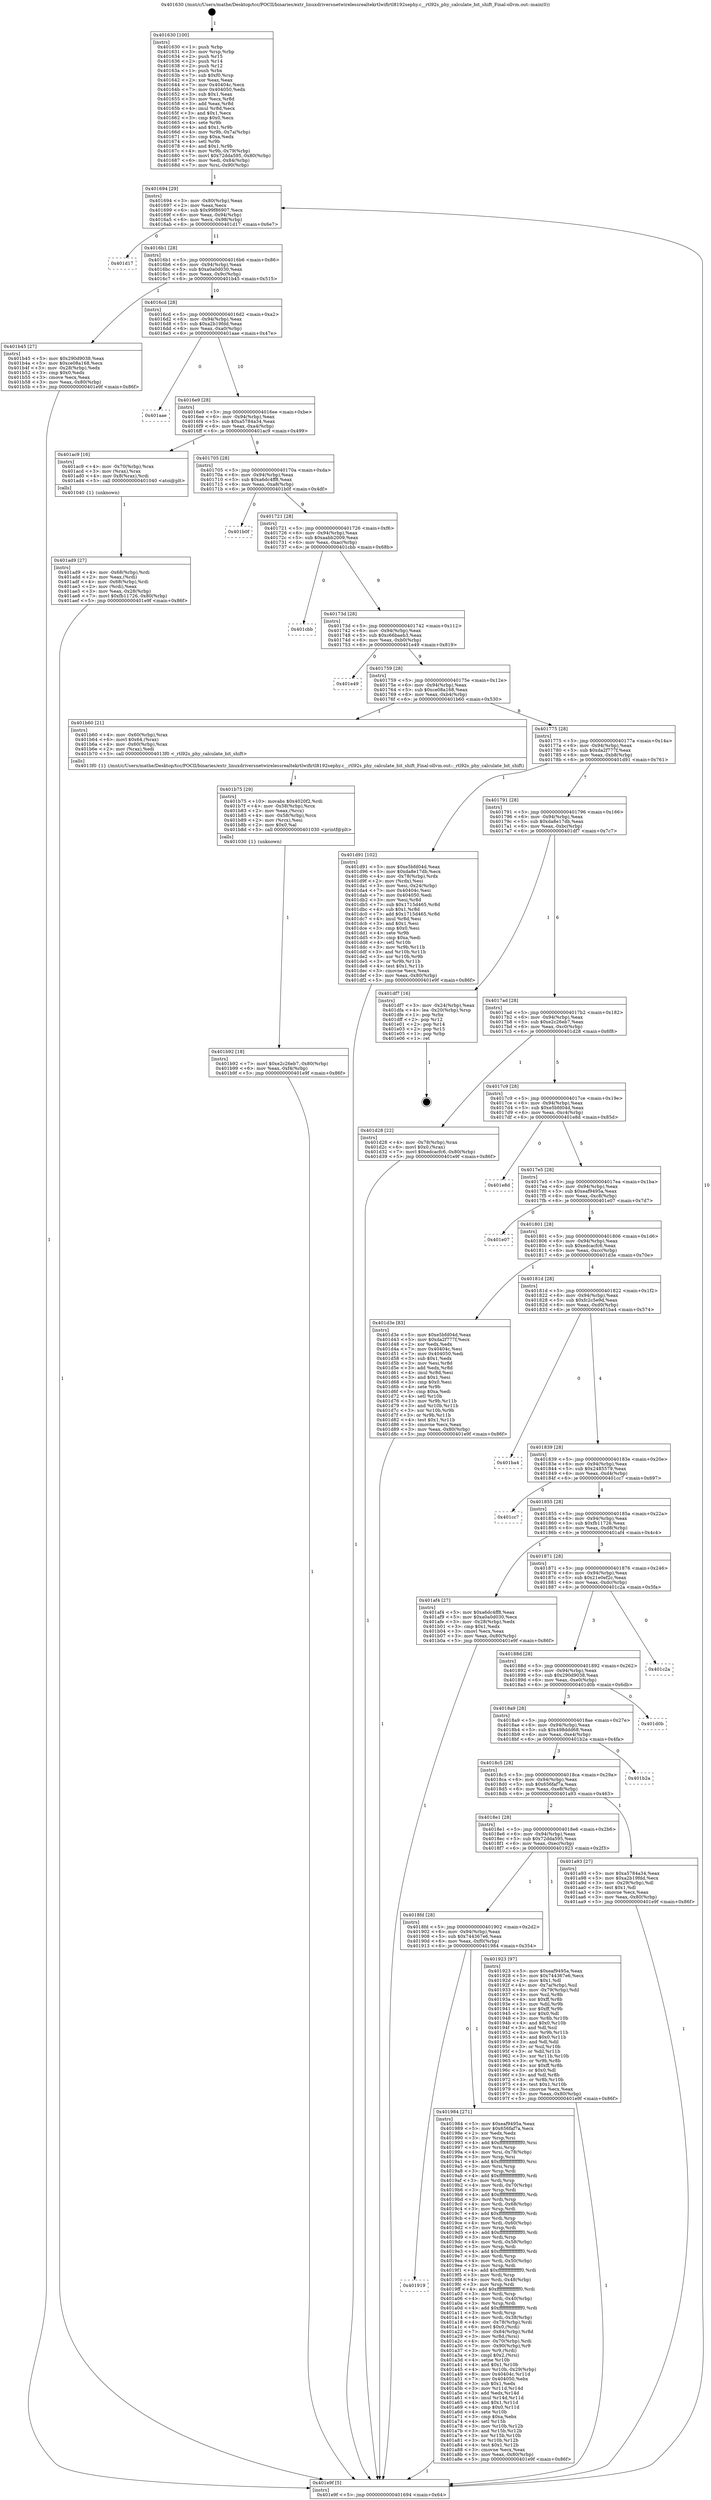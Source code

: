digraph "0x401630" {
  label = "0x401630 (/mnt/c/Users/mathe/Desktop/tcc/POCII/binaries/extr_linuxdriversnetwirelessrealtekrtlwifirtl8192sephy.c__rtl92s_phy_calculate_bit_shift_Final-ollvm.out::main(0))"
  labelloc = "t"
  node[shape=record]

  Entry [label="",width=0.3,height=0.3,shape=circle,fillcolor=black,style=filled]
  "0x401694" [label="{
     0x401694 [29]\l
     | [instrs]\l
     &nbsp;&nbsp;0x401694 \<+3\>: mov -0x80(%rbp),%eax\l
     &nbsp;&nbsp;0x401697 \<+2\>: mov %eax,%ecx\l
     &nbsp;&nbsp;0x401699 \<+6\>: sub $0x99f86907,%ecx\l
     &nbsp;&nbsp;0x40169f \<+6\>: mov %eax,-0x94(%rbp)\l
     &nbsp;&nbsp;0x4016a5 \<+6\>: mov %ecx,-0x98(%rbp)\l
     &nbsp;&nbsp;0x4016ab \<+6\>: je 0000000000401d17 \<main+0x6e7\>\l
  }"]
  "0x401d17" [label="{
     0x401d17\l
  }", style=dashed]
  "0x4016b1" [label="{
     0x4016b1 [28]\l
     | [instrs]\l
     &nbsp;&nbsp;0x4016b1 \<+5\>: jmp 00000000004016b6 \<main+0x86\>\l
     &nbsp;&nbsp;0x4016b6 \<+6\>: mov -0x94(%rbp),%eax\l
     &nbsp;&nbsp;0x4016bc \<+5\>: sub $0xa0a0d030,%eax\l
     &nbsp;&nbsp;0x4016c1 \<+6\>: mov %eax,-0x9c(%rbp)\l
     &nbsp;&nbsp;0x4016c7 \<+6\>: je 0000000000401b45 \<main+0x515\>\l
  }"]
  Exit [label="",width=0.3,height=0.3,shape=circle,fillcolor=black,style=filled,peripheries=2]
  "0x401b45" [label="{
     0x401b45 [27]\l
     | [instrs]\l
     &nbsp;&nbsp;0x401b45 \<+5\>: mov $0x290d9038,%eax\l
     &nbsp;&nbsp;0x401b4a \<+5\>: mov $0xce08a168,%ecx\l
     &nbsp;&nbsp;0x401b4f \<+3\>: mov -0x28(%rbp),%edx\l
     &nbsp;&nbsp;0x401b52 \<+3\>: cmp $0x0,%edx\l
     &nbsp;&nbsp;0x401b55 \<+3\>: cmove %ecx,%eax\l
     &nbsp;&nbsp;0x401b58 \<+3\>: mov %eax,-0x80(%rbp)\l
     &nbsp;&nbsp;0x401b5b \<+5\>: jmp 0000000000401e9f \<main+0x86f\>\l
  }"]
  "0x4016cd" [label="{
     0x4016cd [28]\l
     | [instrs]\l
     &nbsp;&nbsp;0x4016cd \<+5\>: jmp 00000000004016d2 \<main+0xa2\>\l
     &nbsp;&nbsp;0x4016d2 \<+6\>: mov -0x94(%rbp),%eax\l
     &nbsp;&nbsp;0x4016d8 \<+5\>: sub $0xa2b19fdd,%eax\l
     &nbsp;&nbsp;0x4016dd \<+6\>: mov %eax,-0xa0(%rbp)\l
     &nbsp;&nbsp;0x4016e3 \<+6\>: je 0000000000401aae \<main+0x47e\>\l
  }"]
  "0x401b92" [label="{
     0x401b92 [18]\l
     | [instrs]\l
     &nbsp;&nbsp;0x401b92 \<+7\>: movl $0xe2c26eb7,-0x80(%rbp)\l
     &nbsp;&nbsp;0x401b99 \<+6\>: mov %eax,-0xf4(%rbp)\l
     &nbsp;&nbsp;0x401b9f \<+5\>: jmp 0000000000401e9f \<main+0x86f\>\l
  }"]
  "0x401aae" [label="{
     0x401aae\l
  }", style=dashed]
  "0x4016e9" [label="{
     0x4016e9 [28]\l
     | [instrs]\l
     &nbsp;&nbsp;0x4016e9 \<+5\>: jmp 00000000004016ee \<main+0xbe\>\l
     &nbsp;&nbsp;0x4016ee \<+6\>: mov -0x94(%rbp),%eax\l
     &nbsp;&nbsp;0x4016f4 \<+5\>: sub $0xa5784a34,%eax\l
     &nbsp;&nbsp;0x4016f9 \<+6\>: mov %eax,-0xa4(%rbp)\l
     &nbsp;&nbsp;0x4016ff \<+6\>: je 0000000000401ac9 \<main+0x499\>\l
  }"]
  "0x401b75" [label="{
     0x401b75 [29]\l
     | [instrs]\l
     &nbsp;&nbsp;0x401b75 \<+10\>: movabs $0x4020f2,%rdi\l
     &nbsp;&nbsp;0x401b7f \<+4\>: mov -0x58(%rbp),%rcx\l
     &nbsp;&nbsp;0x401b83 \<+2\>: mov %eax,(%rcx)\l
     &nbsp;&nbsp;0x401b85 \<+4\>: mov -0x58(%rbp),%rcx\l
     &nbsp;&nbsp;0x401b89 \<+2\>: mov (%rcx),%esi\l
     &nbsp;&nbsp;0x401b8b \<+2\>: mov $0x0,%al\l
     &nbsp;&nbsp;0x401b8d \<+5\>: call 0000000000401030 \<printf@plt\>\l
     | [calls]\l
     &nbsp;&nbsp;0x401030 \{1\} (unknown)\l
  }"]
  "0x401ac9" [label="{
     0x401ac9 [16]\l
     | [instrs]\l
     &nbsp;&nbsp;0x401ac9 \<+4\>: mov -0x70(%rbp),%rax\l
     &nbsp;&nbsp;0x401acd \<+3\>: mov (%rax),%rax\l
     &nbsp;&nbsp;0x401ad0 \<+4\>: mov 0x8(%rax),%rdi\l
     &nbsp;&nbsp;0x401ad4 \<+5\>: call 0000000000401040 \<atoi@plt\>\l
     | [calls]\l
     &nbsp;&nbsp;0x401040 \{1\} (unknown)\l
  }"]
  "0x401705" [label="{
     0x401705 [28]\l
     | [instrs]\l
     &nbsp;&nbsp;0x401705 \<+5\>: jmp 000000000040170a \<main+0xda\>\l
     &nbsp;&nbsp;0x40170a \<+6\>: mov -0x94(%rbp),%eax\l
     &nbsp;&nbsp;0x401710 \<+5\>: sub $0xa6dc4ff8,%eax\l
     &nbsp;&nbsp;0x401715 \<+6\>: mov %eax,-0xa8(%rbp)\l
     &nbsp;&nbsp;0x40171b \<+6\>: je 0000000000401b0f \<main+0x4df\>\l
  }"]
  "0x401ad9" [label="{
     0x401ad9 [27]\l
     | [instrs]\l
     &nbsp;&nbsp;0x401ad9 \<+4\>: mov -0x68(%rbp),%rdi\l
     &nbsp;&nbsp;0x401add \<+2\>: mov %eax,(%rdi)\l
     &nbsp;&nbsp;0x401adf \<+4\>: mov -0x68(%rbp),%rdi\l
     &nbsp;&nbsp;0x401ae3 \<+2\>: mov (%rdi),%eax\l
     &nbsp;&nbsp;0x401ae5 \<+3\>: mov %eax,-0x28(%rbp)\l
     &nbsp;&nbsp;0x401ae8 \<+7\>: movl $0xfb11726,-0x80(%rbp)\l
     &nbsp;&nbsp;0x401aef \<+5\>: jmp 0000000000401e9f \<main+0x86f\>\l
  }"]
  "0x401b0f" [label="{
     0x401b0f\l
  }", style=dashed]
  "0x401721" [label="{
     0x401721 [28]\l
     | [instrs]\l
     &nbsp;&nbsp;0x401721 \<+5\>: jmp 0000000000401726 \<main+0xf6\>\l
     &nbsp;&nbsp;0x401726 \<+6\>: mov -0x94(%rbp),%eax\l
     &nbsp;&nbsp;0x40172c \<+5\>: sub $0xaabb2009,%eax\l
     &nbsp;&nbsp;0x401731 \<+6\>: mov %eax,-0xac(%rbp)\l
     &nbsp;&nbsp;0x401737 \<+6\>: je 0000000000401cbb \<main+0x68b\>\l
  }"]
  "0x401919" [label="{
     0x401919\l
  }", style=dashed]
  "0x401cbb" [label="{
     0x401cbb\l
  }", style=dashed]
  "0x40173d" [label="{
     0x40173d [28]\l
     | [instrs]\l
     &nbsp;&nbsp;0x40173d \<+5\>: jmp 0000000000401742 \<main+0x112\>\l
     &nbsp;&nbsp;0x401742 \<+6\>: mov -0x94(%rbp),%eax\l
     &nbsp;&nbsp;0x401748 \<+5\>: sub $0xc66baeb3,%eax\l
     &nbsp;&nbsp;0x40174d \<+6\>: mov %eax,-0xb0(%rbp)\l
     &nbsp;&nbsp;0x401753 \<+6\>: je 0000000000401e49 \<main+0x819\>\l
  }"]
  "0x401984" [label="{
     0x401984 [271]\l
     | [instrs]\l
     &nbsp;&nbsp;0x401984 \<+5\>: mov $0xeaf9495a,%eax\l
     &nbsp;&nbsp;0x401989 \<+5\>: mov $0x656faf7a,%ecx\l
     &nbsp;&nbsp;0x40198e \<+2\>: xor %edx,%edx\l
     &nbsp;&nbsp;0x401990 \<+3\>: mov %rsp,%rsi\l
     &nbsp;&nbsp;0x401993 \<+4\>: add $0xfffffffffffffff0,%rsi\l
     &nbsp;&nbsp;0x401997 \<+3\>: mov %rsi,%rsp\l
     &nbsp;&nbsp;0x40199a \<+4\>: mov %rsi,-0x78(%rbp)\l
     &nbsp;&nbsp;0x40199e \<+3\>: mov %rsp,%rsi\l
     &nbsp;&nbsp;0x4019a1 \<+4\>: add $0xfffffffffffffff0,%rsi\l
     &nbsp;&nbsp;0x4019a5 \<+3\>: mov %rsi,%rsp\l
     &nbsp;&nbsp;0x4019a8 \<+3\>: mov %rsp,%rdi\l
     &nbsp;&nbsp;0x4019ab \<+4\>: add $0xfffffffffffffff0,%rdi\l
     &nbsp;&nbsp;0x4019af \<+3\>: mov %rdi,%rsp\l
     &nbsp;&nbsp;0x4019b2 \<+4\>: mov %rdi,-0x70(%rbp)\l
     &nbsp;&nbsp;0x4019b6 \<+3\>: mov %rsp,%rdi\l
     &nbsp;&nbsp;0x4019b9 \<+4\>: add $0xfffffffffffffff0,%rdi\l
     &nbsp;&nbsp;0x4019bd \<+3\>: mov %rdi,%rsp\l
     &nbsp;&nbsp;0x4019c0 \<+4\>: mov %rdi,-0x68(%rbp)\l
     &nbsp;&nbsp;0x4019c4 \<+3\>: mov %rsp,%rdi\l
     &nbsp;&nbsp;0x4019c7 \<+4\>: add $0xfffffffffffffff0,%rdi\l
     &nbsp;&nbsp;0x4019cb \<+3\>: mov %rdi,%rsp\l
     &nbsp;&nbsp;0x4019ce \<+4\>: mov %rdi,-0x60(%rbp)\l
     &nbsp;&nbsp;0x4019d2 \<+3\>: mov %rsp,%rdi\l
     &nbsp;&nbsp;0x4019d5 \<+4\>: add $0xfffffffffffffff0,%rdi\l
     &nbsp;&nbsp;0x4019d9 \<+3\>: mov %rdi,%rsp\l
     &nbsp;&nbsp;0x4019dc \<+4\>: mov %rdi,-0x58(%rbp)\l
     &nbsp;&nbsp;0x4019e0 \<+3\>: mov %rsp,%rdi\l
     &nbsp;&nbsp;0x4019e3 \<+4\>: add $0xfffffffffffffff0,%rdi\l
     &nbsp;&nbsp;0x4019e7 \<+3\>: mov %rdi,%rsp\l
     &nbsp;&nbsp;0x4019ea \<+4\>: mov %rdi,-0x50(%rbp)\l
     &nbsp;&nbsp;0x4019ee \<+3\>: mov %rsp,%rdi\l
     &nbsp;&nbsp;0x4019f1 \<+4\>: add $0xfffffffffffffff0,%rdi\l
     &nbsp;&nbsp;0x4019f5 \<+3\>: mov %rdi,%rsp\l
     &nbsp;&nbsp;0x4019f8 \<+4\>: mov %rdi,-0x48(%rbp)\l
     &nbsp;&nbsp;0x4019fc \<+3\>: mov %rsp,%rdi\l
     &nbsp;&nbsp;0x4019ff \<+4\>: add $0xfffffffffffffff0,%rdi\l
     &nbsp;&nbsp;0x401a03 \<+3\>: mov %rdi,%rsp\l
     &nbsp;&nbsp;0x401a06 \<+4\>: mov %rdi,-0x40(%rbp)\l
     &nbsp;&nbsp;0x401a0a \<+3\>: mov %rsp,%rdi\l
     &nbsp;&nbsp;0x401a0d \<+4\>: add $0xfffffffffffffff0,%rdi\l
     &nbsp;&nbsp;0x401a11 \<+3\>: mov %rdi,%rsp\l
     &nbsp;&nbsp;0x401a14 \<+4\>: mov %rdi,-0x38(%rbp)\l
     &nbsp;&nbsp;0x401a18 \<+4\>: mov -0x78(%rbp),%rdi\l
     &nbsp;&nbsp;0x401a1c \<+6\>: movl $0x0,(%rdi)\l
     &nbsp;&nbsp;0x401a22 \<+7\>: mov -0x84(%rbp),%r8d\l
     &nbsp;&nbsp;0x401a29 \<+3\>: mov %r8d,(%rsi)\l
     &nbsp;&nbsp;0x401a2c \<+4\>: mov -0x70(%rbp),%rdi\l
     &nbsp;&nbsp;0x401a30 \<+7\>: mov -0x90(%rbp),%r9\l
     &nbsp;&nbsp;0x401a37 \<+3\>: mov %r9,(%rdi)\l
     &nbsp;&nbsp;0x401a3a \<+3\>: cmpl $0x2,(%rsi)\l
     &nbsp;&nbsp;0x401a3d \<+4\>: setne %r10b\l
     &nbsp;&nbsp;0x401a41 \<+4\>: and $0x1,%r10b\l
     &nbsp;&nbsp;0x401a45 \<+4\>: mov %r10b,-0x29(%rbp)\l
     &nbsp;&nbsp;0x401a49 \<+8\>: mov 0x40404c,%r11d\l
     &nbsp;&nbsp;0x401a51 \<+7\>: mov 0x404050,%ebx\l
     &nbsp;&nbsp;0x401a58 \<+3\>: sub $0x1,%edx\l
     &nbsp;&nbsp;0x401a5b \<+3\>: mov %r11d,%r14d\l
     &nbsp;&nbsp;0x401a5e \<+3\>: add %edx,%r14d\l
     &nbsp;&nbsp;0x401a61 \<+4\>: imul %r14d,%r11d\l
     &nbsp;&nbsp;0x401a65 \<+4\>: and $0x1,%r11d\l
     &nbsp;&nbsp;0x401a69 \<+4\>: cmp $0x0,%r11d\l
     &nbsp;&nbsp;0x401a6d \<+4\>: sete %r10b\l
     &nbsp;&nbsp;0x401a71 \<+3\>: cmp $0xa,%ebx\l
     &nbsp;&nbsp;0x401a74 \<+4\>: setl %r15b\l
     &nbsp;&nbsp;0x401a78 \<+3\>: mov %r10b,%r12b\l
     &nbsp;&nbsp;0x401a7b \<+3\>: and %r15b,%r12b\l
     &nbsp;&nbsp;0x401a7e \<+3\>: xor %r15b,%r10b\l
     &nbsp;&nbsp;0x401a81 \<+3\>: or %r10b,%r12b\l
     &nbsp;&nbsp;0x401a84 \<+4\>: test $0x1,%r12b\l
     &nbsp;&nbsp;0x401a88 \<+3\>: cmovne %ecx,%eax\l
     &nbsp;&nbsp;0x401a8b \<+3\>: mov %eax,-0x80(%rbp)\l
     &nbsp;&nbsp;0x401a8e \<+5\>: jmp 0000000000401e9f \<main+0x86f\>\l
  }"]
  "0x401e49" [label="{
     0x401e49\l
  }", style=dashed]
  "0x401759" [label="{
     0x401759 [28]\l
     | [instrs]\l
     &nbsp;&nbsp;0x401759 \<+5\>: jmp 000000000040175e \<main+0x12e\>\l
     &nbsp;&nbsp;0x40175e \<+6\>: mov -0x94(%rbp),%eax\l
     &nbsp;&nbsp;0x401764 \<+5\>: sub $0xce08a168,%eax\l
     &nbsp;&nbsp;0x401769 \<+6\>: mov %eax,-0xb4(%rbp)\l
     &nbsp;&nbsp;0x40176f \<+6\>: je 0000000000401b60 \<main+0x530\>\l
  }"]
  "0x401630" [label="{
     0x401630 [100]\l
     | [instrs]\l
     &nbsp;&nbsp;0x401630 \<+1\>: push %rbp\l
     &nbsp;&nbsp;0x401631 \<+3\>: mov %rsp,%rbp\l
     &nbsp;&nbsp;0x401634 \<+2\>: push %r15\l
     &nbsp;&nbsp;0x401636 \<+2\>: push %r14\l
     &nbsp;&nbsp;0x401638 \<+2\>: push %r12\l
     &nbsp;&nbsp;0x40163a \<+1\>: push %rbx\l
     &nbsp;&nbsp;0x40163b \<+7\>: sub $0xf0,%rsp\l
     &nbsp;&nbsp;0x401642 \<+2\>: xor %eax,%eax\l
     &nbsp;&nbsp;0x401644 \<+7\>: mov 0x40404c,%ecx\l
     &nbsp;&nbsp;0x40164b \<+7\>: mov 0x404050,%edx\l
     &nbsp;&nbsp;0x401652 \<+3\>: sub $0x1,%eax\l
     &nbsp;&nbsp;0x401655 \<+3\>: mov %ecx,%r8d\l
     &nbsp;&nbsp;0x401658 \<+3\>: add %eax,%r8d\l
     &nbsp;&nbsp;0x40165b \<+4\>: imul %r8d,%ecx\l
     &nbsp;&nbsp;0x40165f \<+3\>: and $0x1,%ecx\l
     &nbsp;&nbsp;0x401662 \<+3\>: cmp $0x0,%ecx\l
     &nbsp;&nbsp;0x401665 \<+4\>: sete %r9b\l
     &nbsp;&nbsp;0x401669 \<+4\>: and $0x1,%r9b\l
     &nbsp;&nbsp;0x40166d \<+4\>: mov %r9b,-0x7a(%rbp)\l
     &nbsp;&nbsp;0x401671 \<+3\>: cmp $0xa,%edx\l
     &nbsp;&nbsp;0x401674 \<+4\>: setl %r9b\l
     &nbsp;&nbsp;0x401678 \<+4\>: and $0x1,%r9b\l
     &nbsp;&nbsp;0x40167c \<+4\>: mov %r9b,-0x79(%rbp)\l
     &nbsp;&nbsp;0x401680 \<+7\>: movl $0x72dda595,-0x80(%rbp)\l
     &nbsp;&nbsp;0x401687 \<+6\>: mov %edi,-0x84(%rbp)\l
     &nbsp;&nbsp;0x40168d \<+7\>: mov %rsi,-0x90(%rbp)\l
  }"]
  "0x401b60" [label="{
     0x401b60 [21]\l
     | [instrs]\l
     &nbsp;&nbsp;0x401b60 \<+4\>: mov -0x60(%rbp),%rax\l
     &nbsp;&nbsp;0x401b64 \<+6\>: movl $0x64,(%rax)\l
     &nbsp;&nbsp;0x401b6a \<+4\>: mov -0x60(%rbp),%rax\l
     &nbsp;&nbsp;0x401b6e \<+2\>: mov (%rax),%edi\l
     &nbsp;&nbsp;0x401b70 \<+5\>: call 00000000004013f0 \<_rtl92s_phy_calculate_bit_shift\>\l
     | [calls]\l
     &nbsp;&nbsp;0x4013f0 \{1\} (/mnt/c/Users/mathe/Desktop/tcc/POCII/binaries/extr_linuxdriversnetwirelessrealtekrtlwifirtl8192sephy.c__rtl92s_phy_calculate_bit_shift_Final-ollvm.out::_rtl92s_phy_calculate_bit_shift)\l
  }"]
  "0x401775" [label="{
     0x401775 [28]\l
     | [instrs]\l
     &nbsp;&nbsp;0x401775 \<+5\>: jmp 000000000040177a \<main+0x14a\>\l
     &nbsp;&nbsp;0x40177a \<+6\>: mov -0x94(%rbp),%eax\l
     &nbsp;&nbsp;0x401780 \<+5\>: sub $0xda2f777f,%eax\l
     &nbsp;&nbsp;0x401785 \<+6\>: mov %eax,-0xb8(%rbp)\l
     &nbsp;&nbsp;0x40178b \<+6\>: je 0000000000401d91 \<main+0x761\>\l
  }"]
  "0x401e9f" [label="{
     0x401e9f [5]\l
     | [instrs]\l
     &nbsp;&nbsp;0x401e9f \<+5\>: jmp 0000000000401694 \<main+0x64\>\l
  }"]
  "0x401d91" [label="{
     0x401d91 [102]\l
     | [instrs]\l
     &nbsp;&nbsp;0x401d91 \<+5\>: mov $0xe5bfd04d,%eax\l
     &nbsp;&nbsp;0x401d96 \<+5\>: mov $0xda8e17db,%ecx\l
     &nbsp;&nbsp;0x401d9b \<+4\>: mov -0x78(%rbp),%rdx\l
     &nbsp;&nbsp;0x401d9f \<+2\>: mov (%rdx),%esi\l
     &nbsp;&nbsp;0x401da1 \<+3\>: mov %esi,-0x24(%rbp)\l
     &nbsp;&nbsp;0x401da4 \<+7\>: mov 0x40404c,%esi\l
     &nbsp;&nbsp;0x401dab \<+7\>: mov 0x404050,%edi\l
     &nbsp;&nbsp;0x401db2 \<+3\>: mov %esi,%r8d\l
     &nbsp;&nbsp;0x401db5 \<+7\>: sub $0x1715d465,%r8d\l
     &nbsp;&nbsp;0x401dbc \<+4\>: sub $0x1,%r8d\l
     &nbsp;&nbsp;0x401dc0 \<+7\>: add $0x1715d465,%r8d\l
     &nbsp;&nbsp;0x401dc7 \<+4\>: imul %r8d,%esi\l
     &nbsp;&nbsp;0x401dcb \<+3\>: and $0x1,%esi\l
     &nbsp;&nbsp;0x401dce \<+3\>: cmp $0x0,%esi\l
     &nbsp;&nbsp;0x401dd1 \<+4\>: sete %r9b\l
     &nbsp;&nbsp;0x401dd5 \<+3\>: cmp $0xa,%edi\l
     &nbsp;&nbsp;0x401dd8 \<+4\>: setl %r10b\l
     &nbsp;&nbsp;0x401ddc \<+3\>: mov %r9b,%r11b\l
     &nbsp;&nbsp;0x401ddf \<+3\>: and %r10b,%r11b\l
     &nbsp;&nbsp;0x401de2 \<+3\>: xor %r10b,%r9b\l
     &nbsp;&nbsp;0x401de5 \<+3\>: or %r9b,%r11b\l
     &nbsp;&nbsp;0x401de8 \<+4\>: test $0x1,%r11b\l
     &nbsp;&nbsp;0x401dec \<+3\>: cmovne %ecx,%eax\l
     &nbsp;&nbsp;0x401def \<+3\>: mov %eax,-0x80(%rbp)\l
     &nbsp;&nbsp;0x401df2 \<+5\>: jmp 0000000000401e9f \<main+0x86f\>\l
  }"]
  "0x401791" [label="{
     0x401791 [28]\l
     | [instrs]\l
     &nbsp;&nbsp;0x401791 \<+5\>: jmp 0000000000401796 \<main+0x166\>\l
     &nbsp;&nbsp;0x401796 \<+6\>: mov -0x94(%rbp),%eax\l
     &nbsp;&nbsp;0x40179c \<+5\>: sub $0xda8e17db,%eax\l
     &nbsp;&nbsp;0x4017a1 \<+6\>: mov %eax,-0xbc(%rbp)\l
     &nbsp;&nbsp;0x4017a7 \<+6\>: je 0000000000401df7 \<main+0x7c7\>\l
  }"]
  "0x4018fd" [label="{
     0x4018fd [28]\l
     | [instrs]\l
     &nbsp;&nbsp;0x4018fd \<+5\>: jmp 0000000000401902 \<main+0x2d2\>\l
     &nbsp;&nbsp;0x401902 \<+6\>: mov -0x94(%rbp),%eax\l
     &nbsp;&nbsp;0x401908 \<+5\>: sub $0x744367e6,%eax\l
     &nbsp;&nbsp;0x40190d \<+6\>: mov %eax,-0xf0(%rbp)\l
     &nbsp;&nbsp;0x401913 \<+6\>: je 0000000000401984 \<main+0x354\>\l
  }"]
  "0x401df7" [label="{
     0x401df7 [16]\l
     | [instrs]\l
     &nbsp;&nbsp;0x401df7 \<+3\>: mov -0x24(%rbp),%eax\l
     &nbsp;&nbsp;0x401dfa \<+4\>: lea -0x20(%rbp),%rsp\l
     &nbsp;&nbsp;0x401dfe \<+1\>: pop %rbx\l
     &nbsp;&nbsp;0x401dff \<+2\>: pop %r12\l
     &nbsp;&nbsp;0x401e01 \<+2\>: pop %r14\l
     &nbsp;&nbsp;0x401e03 \<+2\>: pop %r15\l
     &nbsp;&nbsp;0x401e05 \<+1\>: pop %rbp\l
     &nbsp;&nbsp;0x401e06 \<+1\>: ret\l
  }"]
  "0x4017ad" [label="{
     0x4017ad [28]\l
     | [instrs]\l
     &nbsp;&nbsp;0x4017ad \<+5\>: jmp 00000000004017b2 \<main+0x182\>\l
     &nbsp;&nbsp;0x4017b2 \<+6\>: mov -0x94(%rbp),%eax\l
     &nbsp;&nbsp;0x4017b8 \<+5\>: sub $0xe2c26eb7,%eax\l
     &nbsp;&nbsp;0x4017bd \<+6\>: mov %eax,-0xc0(%rbp)\l
     &nbsp;&nbsp;0x4017c3 \<+6\>: je 0000000000401d28 \<main+0x6f8\>\l
  }"]
  "0x401923" [label="{
     0x401923 [97]\l
     | [instrs]\l
     &nbsp;&nbsp;0x401923 \<+5\>: mov $0xeaf9495a,%eax\l
     &nbsp;&nbsp;0x401928 \<+5\>: mov $0x744367e6,%ecx\l
     &nbsp;&nbsp;0x40192d \<+2\>: mov $0x1,%dl\l
     &nbsp;&nbsp;0x40192f \<+4\>: mov -0x7a(%rbp),%sil\l
     &nbsp;&nbsp;0x401933 \<+4\>: mov -0x79(%rbp),%dil\l
     &nbsp;&nbsp;0x401937 \<+3\>: mov %sil,%r8b\l
     &nbsp;&nbsp;0x40193a \<+4\>: xor $0xff,%r8b\l
     &nbsp;&nbsp;0x40193e \<+3\>: mov %dil,%r9b\l
     &nbsp;&nbsp;0x401941 \<+4\>: xor $0xff,%r9b\l
     &nbsp;&nbsp;0x401945 \<+3\>: xor $0x0,%dl\l
     &nbsp;&nbsp;0x401948 \<+3\>: mov %r8b,%r10b\l
     &nbsp;&nbsp;0x40194b \<+4\>: and $0x0,%r10b\l
     &nbsp;&nbsp;0x40194f \<+3\>: and %dl,%sil\l
     &nbsp;&nbsp;0x401952 \<+3\>: mov %r9b,%r11b\l
     &nbsp;&nbsp;0x401955 \<+4\>: and $0x0,%r11b\l
     &nbsp;&nbsp;0x401959 \<+3\>: and %dl,%dil\l
     &nbsp;&nbsp;0x40195c \<+3\>: or %sil,%r10b\l
     &nbsp;&nbsp;0x40195f \<+3\>: or %dil,%r11b\l
     &nbsp;&nbsp;0x401962 \<+3\>: xor %r11b,%r10b\l
     &nbsp;&nbsp;0x401965 \<+3\>: or %r9b,%r8b\l
     &nbsp;&nbsp;0x401968 \<+4\>: xor $0xff,%r8b\l
     &nbsp;&nbsp;0x40196c \<+3\>: or $0x0,%dl\l
     &nbsp;&nbsp;0x40196f \<+3\>: and %dl,%r8b\l
     &nbsp;&nbsp;0x401972 \<+3\>: or %r8b,%r10b\l
     &nbsp;&nbsp;0x401975 \<+4\>: test $0x1,%r10b\l
     &nbsp;&nbsp;0x401979 \<+3\>: cmovne %ecx,%eax\l
     &nbsp;&nbsp;0x40197c \<+3\>: mov %eax,-0x80(%rbp)\l
     &nbsp;&nbsp;0x40197f \<+5\>: jmp 0000000000401e9f \<main+0x86f\>\l
  }"]
  "0x401d28" [label="{
     0x401d28 [22]\l
     | [instrs]\l
     &nbsp;&nbsp;0x401d28 \<+4\>: mov -0x78(%rbp),%rax\l
     &nbsp;&nbsp;0x401d2c \<+6\>: movl $0x0,(%rax)\l
     &nbsp;&nbsp;0x401d32 \<+7\>: movl $0xedcacfc6,-0x80(%rbp)\l
     &nbsp;&nbsp;0x401d39 \<+5\>: jmp 0000000000401e9f \<main+0x86f\>\l
  }"]
  "0x4017c9" [label="{
     0x4017c9 [28]\l
     | [instrs]\l
     &nbsp;&nbsp;0x4017c9 \<+5\>: jmp 00000000004017ce \<main+0x19e\>\l
     &nbsp;&nbsp;0x4017ce \<+6\>: mov -0x94(%rbp),%eax\l
     &nbsp;&nbsp;0x4017d4 \<+5\>: sub $0xe5bfd04d,%eax\l
     &nbsp;&nbsp;0x4017d9 \<+6\>: mov %eax,-0xc4(%rbp)\l
     &nbsp;&nbsp;0x4017df \<+6\>: je 0000000000401e8d \<main+0x85d\>\l
  }"]
  "0x4018e1" [label="{
     0x4018e1 [28]\l
     | [instrs]\l
     &nbsp;&nbsp;0x4018e1 \<+5\>: jmp 00000000004018e6 \<main+0x2b6\>\l
     &nbsp;&nbsp;0x4018e6 \<+6\>: mov -0x94(%rbp),%eax\l
     &nbsp;&nbsp;0x4018ec \<+5\>: sub $0x72dda595,%eax\l
     &nbsp;&nbsp;0x4018f1 \<+6\>: mov %eax,-0xec(%rbp)\l
     &nbsp;&nbsp;0x4018f7 \<+6\>: je 0000000000401923 \<main+0x2f3\>\l
  }"]
  "0x401e8d" [label="{
     0x401e8d\l
  }", style=dashed]
  "0x4017e5" [label="{
     0x4017e5 [28]\l
     | [instrs]\l
     &nbsp;&nbsp;0x4017e5 \<+5\>: jmp 00000000004017ea \<main+0x1ba\>\l
     &nbsp;&nbsp;0x4017ea \<+6\>: mov -0x94(%rbp),%eax\l
     &nbsp;&nbsp;0x4017f0 \<+5\>: sub $0xeaf9495a,%eax\l
     &nbsp;&nbsp;0x4017f5 \<+6\>: mov %eax,-0xc8(%rbp)\l
     &nbsp;&nbsp;0x4017fb \<+6\>: je 0000000000401e07 \<main+0x7d7\>\l
  }"]
  "0x401a93" [label="{
     0x401a93 [27]\l
     | [instrs]\l
     &nbsp;&nbsp;0x401a93 \<+5\>: mov $0xa5784a34,%eax\l
     &nbsp;&nbsp;0x401a98 \<+5\>: mov $0xa2b19fdd,%ecx\l
     &nbsp;&nbsp;0x401a9d \<+3\>: mov -0x29(%rbp),%dl\l
     &nbsp;&nbsp;0x401aa0 \<+3\>: test $0x1,%dl\l
     &nbsp;&nbsp;0x401aa3 \<+3\>: cmovne %ecx,%eax\l
     &nbsp;&nbsp;0x401aa6 \<+3\>: mov %eax,-0x80(%rbp)\l
     &nbsp;&nbsp;0x401aa9 \<+5\>: jmp 0000000000401e9f \<main+0x86f\>\l
  }"]
  "0x401e07" [label="{
     0x401e07\l
  }", style=dashed]
  "0x401801" [label="{
     0x401801 [28]\l
     | [instrs]\l
     &nbsp;&nbsp;0x401801 \<+5\>: jmp 0000000000401806 \<main+0x1d6\>\l
     &nbsp;&nbsp;0x401806 \<+6\>: mov -0x94(%rbp),%eax\l
     &nbsp;&nbsp;0x40180c \<+5\>: sub $0xedcacfc6,%eax\l
     &nbsp;&nbsp;0x401811 \<+6\>: mov %eax,-0xcc(%rbp)\l
     &nbsp;&nbsp;0x401817 \<+6\>: je 0000000000401d3e \<main+0x70e\>\l
  }"]
  "0x4018c5" [label="{
     0x4018c5 [28]\l
     | [instrs]\l
     &nbsp;&nbsp;0x4018c5 \<+5\>: jmp 00000000004018ca \<main+0x29a\>\l
     &nbsp;&nbsp;0x4018ca \<+6\>: mov -0x94(%rbp),%eax\l
     &nbsp;&nbsp;0x4018d0 \<+5\>: sub $0x656faf7a,%eax\l
     &nbsp;&nbsp;0x4018d5 \<+6\>: mov %eax,-0xe8(%rbp)\l
     &nbsp;&nbsp;0x4018db \<+6\>: je 0000000000401a93 \<main+0x463\>\l
  }"]
  "0x401d3e" [label="{
     0x401d3e [83]\l
     | [instrs]\l
     &nbsp;&nbsp;0x401d3e \<+5\>: mov $0xe5bfd04d,%eax\l
     &nbsp;&nbsp;0x401d43 \<+5\>: mov $0xda2f777f,%ecx\l
     &nbsp;&nbsp;0x401d48 \<+2\>: xor %edx,%edx\l
     &nbsp;&nbsp;0x401d4a \<+7\>: mov 0x40404c,%esi\l
     &nbsp;&nbsp;0x401d51 \<+7\>: mov 0x404050,%edi\l
     &nbsp;&nbsp;0x401d58 \<+3\>: sub $0x1,%edx\l
     &nbsp;&nbsp;0x401d5b \<+3\>: mov %esi,%r8d\l
     &nbsp;&nbsp;0x401d5e \<+3\>: add %edx,%r8d\l
     &nbsp;&nbsp;0x401d61 \<+4\>: imul %r8d,%esi\l
     &nbsp;&nbsp;0x401d65 \<+3\>: and $0x1,%esi\l
     &nbsp;&nbsp;0x401d68 \<+3\>: cmp $0x0,%esi\l
     &nbsp;&nbsp;0x401d6b \<+4\>: sete %r9b\l
     &nbsp;&nbsp;0x401d6f \<+3\>: cmp $0xa,%edi\l
     &nbsp;&nbsp;0x401d72 \<+4\>: setl %r10b\l
     &nbsp;&nbsp;0x401d76 \<+3\>: mov %r9b,%r11b\l
     &nbsp;&nbsp;0x401d79 \<+3\>: and %r10b,%r11b\l
     &nbsp;&nbsp;0x401d7c \<+3\>: xor %r10b,%r9b\l
     &nbsp;&nbsp;0x401d7f \<+3\>: or %r9b,%r11b\l
     &nbsp;&nbsp;0x401d82 \<+4\>: test $0x1,%r11b\l
     &nbsp;&nbsp;0x401d86 \<+3\>: cmovne %ecx,%eax\l
     &nbsp;&nbsp;0x401d89 \<+3\>: mov %eax,-0x80(%rbp)\l
     &nbsp;&nbsp;0x401d8c \<+5\>: jmp 0000000000401e9f \<main+0x86f\>\l
  }"]
  "0x40181d" [label="{
     0x40181d [28]\l
     | [instrs]\l
     &nbsp;&nbsp;0x40181d \<+5\>: jmp 0000000000401822 \<main+0x1f2\>\l
     &nbsp;&nbsp;0x401822 \<+6\>: mov -0x94(%rbp),%eax\l
     &nbsp;&nbsp;0x401828 \<+5\>: sub $0xfc2c5e9d,%eax\l
     &nbsp;&nbsp;0x40182d \<+6\>: mov %eax,-0xd0(%rbp)\l
     &nbsp;&nbsp;0x401833 \<+6\>: je 0000000000401ba4 \<main+0x574\>\l
  }"]
  "0x401b2a" [label="{
     0x401b2a\l
  }", style=dashed]
  "0x401ba4" [label="{
     0x401ba4\l
  }", style=dashed]
  "0x401839" [label="{
     0x401839 [28]\l
     | [instrs]\l
     &nbsp;&nbsp;0x401839 \<+5\>: jmp 000000000040183e \<main+0x20e\>\l
     &nbsp;&nbsp;0x40183e \<+6\>: mov -0x94(%rbp),%eax\l
     &nbsp;&nbsp;0x401844 \<+5\>: sub $0x2485579,%eax\l
     &nbsp;&nbsp;0x401849 \<+6\>: mov %eax,-0xd4(%rbp)\l
     &nbsp;&nbsp;0x40184f \<+6\>: je 0000000000401cc7 \<main+0x697\>\l
  }"]
  "0x4018a9" [label="{
     0x4018a9 [28]\l
     | [instrs]\l
     &nbsp;&nbsp;0x4018a9 \<+5\>: jmp 00000000004018ae \<main+0x27e\>\l
     &nbsp;&nbsp;0x4018ae \<+6\>: mov -0x94(%rbp),%eax\l
     &nbsp;&nbsp;0x4018b4 \<+5\>: sub $0x498ddd68,%eax\l
     &nbsp;&nbsp;0x4018b9 \<+6\>: mov %eax,-0xe4(%rbp)\l
     &nbsp;&nbsp;0x4018bf \<+6\>: je 0000000000401b2a \<main+0x4fa\>\l
  }"]
  "0x401cc7" [label="{
     0x401cc7\l
  }", style=dashed]
  "0x401855" [label="{
     0x401855 [28]\l
     | [instrs]\l
     &nbsp;&nbsp;0x401855 \<+5\>: jmp 000000000040185a \<main+0x22a\>\l
     &nbsp;&nbsp;0x40185a \<+6\>: mov -0x94(%rbp),%eax\l
     &nbsp;&nbsp;0x401860 \<+5\>: sub $0xfb11726,%eax\l
     &nbsp;&nbsp;0x401865 \<+6\>: mov %eax,-0xd8(%rbp)\l
     &nbsp;&nbsp;0x40186b \<+6\>: je 0000000000401af4 \<main+0x4c4\>\l
  }"]
  "0x401d0b" [label="{
     0x401d0b\l
  }", style=dashed]
  "0x401af4" [label="{
     0x401af4 [27]\l
     | [instrs]\l
     &nbsp;&nbsp;0x401af4 \<+5\>: mov $0xa6dc4ff8,%eax\l
     &nbsp;&nbsp;0x401af9 \<+5\>: mov $0xa0a0d030,%ecx\l
     &nbsp;&nbsp;0x401afe \<+3\>: mov -0x28(%rbp),%edx\l
     &nbsp;&nbsp;0x401b01 \<+3\>: cmp $0x1,%edx\l
     &nbsp;&nbsp;0x401b04 \<+3\>: cmovl %ecx,%eax\l
     &nbsp;&nbsp;0x401b07 \<+3\>: mov %eax,-0x80(%rbp)\l
     &nbsp;&nbsp;0x401b0a \<+5\>: jmp 0000000000401e9f \<main+0x86f\>\l
  }"]
  "0x401871" [label="{
     0x401871 [28]\l
     | [instrs]\l
     &nbsp;&nbsp;0x401871 \<+5\>: jmp 0000000000401876 \<main+0x246\>\l
     &nbsp;&nbsp;0x401876 \<+6\>: mov -0x94(%rbp),%eax\l
     &nbsp;&nbsp;0x40187c \<+5\>: sub $0x21e0ef2c,%eax\l
     &nbsp;&nbsp;0x401881 \<+6\>: mov %eax,-0xdc(%rbp)\l
     &nbsp;&nbsp;0x401887 \<+6\>: je 0000000000401c2a \<main+0x5fa\>\l
  }"]
  "0x40188d" [label="{
     0x40188d [28]\l
     | [instrs]\l
     &nbsp;&nbsp;0x40188d \<+5\>: jmp 0000000000401892 \<main+0x262\>\l
     &nbsp;&nbsp;0x401892 \<+6\>: mov -0x94(%rbp),%eax\l
     &nbsp;&nbsp;0x401898 \<+5\>: sub $0x290d9038,%eax\l
     &nbsp;&nbsp;0x40189d \<+6\>: mov %eax,-0xe0(%rbp)\l
     &nbsp;&nbsp;0x4018a3 \<+6\>: je 0000000000401d0b \<main+0x6db\>\l
  }"]
  "0x401c2a" [label="{
     0x401c2a\l
  }", style=dashed]
  Entry -> "0x401630" [label=" 1"]
  "0x401694" -> "0x401d17" [label=" 0"]
  "0x401694" -> "0x4016b1" [label=" 11"]
  "0x401df7" -> Exit [label=" 1"]
  "0x4016b1" -> "0x401b45" [label=" 1"]
  "0x4016b1" -> "0x4016cd" [label=" 10"]
  "0x401d91" -> "0x401e9f" [label=" 1"]
  "0x4016cd" -> "0x401aae" [label=" 0"]
  "0x4016cd" -> "0x4016e9" [label=" 10"]
  "0x401d3e" -> "0x401e9f" [label=" 1"]
  "0x4016e9" -> "0x401ac9" [label=" 1"]
  "0x4016e9" -> "0x401705" [label=" 9"]
  "0x401d28" -> "0x401e9f" [label=" 1"]
  "0x401705" -> "0x401b0f" [label=" 0"]
  "0x401705" -> "0x401721" [label=" 9"]
  "0x401b92" -> "0x401e9f" [label=" 1"]
  "0x401721" -> "0x401cbb" [label=" 0"]
  "0x401721" -> "0x40173d" [label=" 9"]
  "0x401b60" -> "0x401b75" [label=" 1"]
  "0x40173d" -> "0x401e49" [label=" 0"]
  "0x40173d" -> "0x401759" [label=" 9"]
  "0x401b45" -> "0x401e9f" [label=" 1"]
  "0x401759" -> "0x401b60" [label=" 1"]
  "0x401759" -> "0x401775" [label=" 8"]
  "0x401ad9" -> "0x401e9f" [label=" 1"]
  "0x401775" -> "0x401d91" [label=" 1"]
  "0x401775" -> "0x401791" [label=" 7"]
  "0x401ac9" -> "0x401ad9" [label=" 1"]
  "0x401791" -> "0x401df7" [label=" 1"]
  "0x401791" -> "0x4017ad" [label=" 6"]
  "0x401a93" -> "0x401e9f" [label=" 1"]
  "0x4017ad" -> "0x401d28" [label=" 1"]
  "0x4017ad" -> "0x4017c9" [label=" 5"]
  "0x401984" -> "0x401e9f" [label=" 1"]
  "0x4017c9" -> "0x401e8d" [label=" 0"]
  "0x4017c9" -> "0x4017e5" [label=" 5"]
  "0x4018fd" -> "0x401919" [label=" 0"]
  "0x4017e5" -> "0x401e07" [label=" 0"]
  "0x4017e5" -> "0x401801" [label=" 5"]
  "0x4018fd" -> "0x401984" [label=" 1"]
  "0x401801" -> "0x401d3e" [label=" 1"]
  "0x401801" -> "0x40181d" [label=" 4"]
  "0x401e9f" -> "0x401694" [label=" 10"]
  "0x40181d" -> "0x401ba4" [label=" 0"]
  "0x40181d" -> "0x401839" [label=" 4"]
  "0x401630" -> "0x401694" [label=" 1"]
  "0x401839" -> "0x401cc7" [label=" 0"]
  "0x401839" -> "0x401855" [label=" 4"]
  "0x4018e1" -> "0x4018fd" [label=" 1"]
  "0x401855" -> "0x401af4" [label=" 1"]
  "0x401855" -> "0x401871" [label=" 3"]
  "0x4018e1" -> "0x401923" [label=" 1"]
  "0x401871" -> "0x401c2a" [label=" 0"]
  "0x401871" -> "0x40188d" [label=" 3"]
  "0x401b75" -> "0x401b92" [label=" 1"]
  "0x40188d" -> "0x401d0b" [label=" 0"]
  "0x40188d" -> "0x4018a9" [label=" 3"]
  "0x401923" -> "0x401e9f" [label=" 1"]
  "0x4018a9" -> "0x401b2a" [label=" 0"]
  "0x4018a9" -> "0x4018c5" [label=" 3"]
  "0x401af4" -> "0x401e9f" [label=" 1"]
  "0x4018c5" -> "0x401a93" [label=" 1"]
  "0x4018c5" -> "0x4018e1" [label=" 2"]
}

